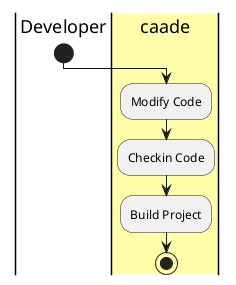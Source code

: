 @startuml
|Developer|
start
|#ffffaa|caade|
:Modify Code;
:Checkin Code;
:Build Project;
stop
@enduml
